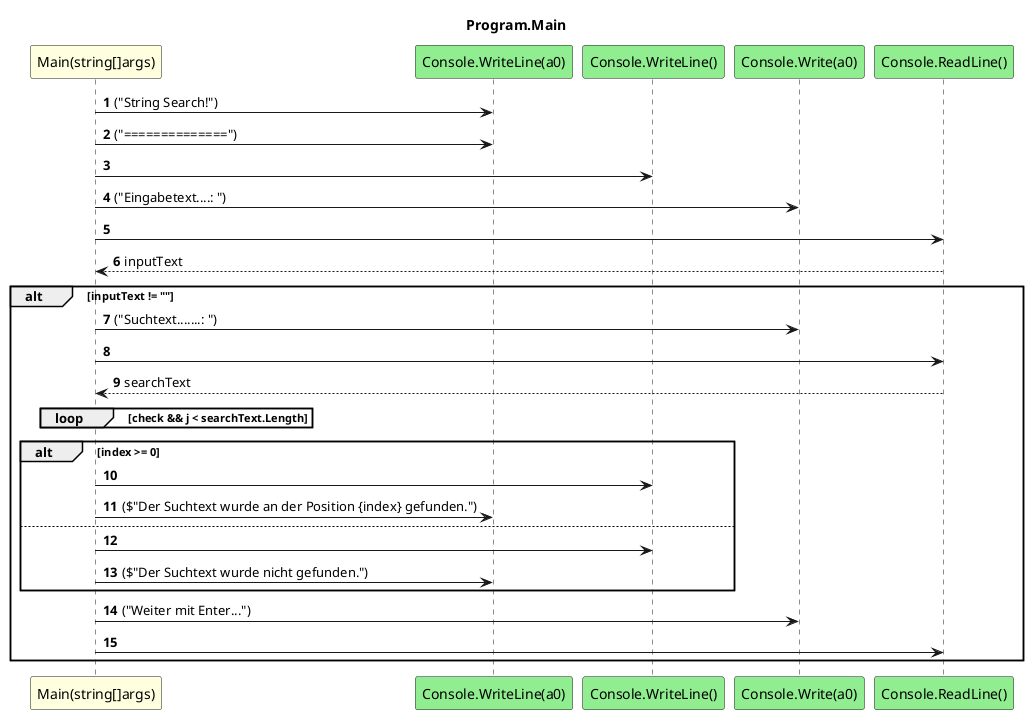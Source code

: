 @startuml Program.Main
title Program.Main
participant "Main(string[]args)" as Main_p0 #LightYellow
participant "Console.WriteLine(a0)" as Console_WriteLine_a0 #LightGreen
participant "Console.WriteLine()" as Console_WriteLine #LightGreen
participant "Console.Write(a0)" as Console_Write_a0 #LightGreen
participant "Console.ReadLine()" as Console_ReadLine #LightGreen
autonumber
Main_p0 -> Console_WriteLine_a0 : ("String Search!")
Main_p0 -> Console_WriteLine_a0 : ("==============")
Main_p0 -> Console_WriteLine
Main_p0 -> Console_Write_a0 : ("Eingabetext....: ")
Main_p0 -> Console_ReadLine
Console_ReadLine --> Main_p0 : inputText
alt inputText != ""
    Main_p0 -> Console_Write_a0 : ("Suchtext.......: ")
    Main_p0 -> Console_ReadLine
    Console_ReadLine --> Main_p0 : searchText
    loop check && j < searchText.Length
    end
    alt index >= 0
        Main_p0 -> Console_WriteLine
        Main_p0 -> Console_WriteLine_a0 : ($"Der Suchtext wurde an der Position {index} gefunden.")
        else
            Main_p0 -> Console_WriteLine
            Main_p0 -> Console_WriteLine_a0 : ($"Der Suchtext wurde nicht gefunden.")
    end
    Main_p0 -> Console_Write_a0 : ("Weiter mit Enter...")
    Main_p0 -> Console_ReadLine
end
@enduml
